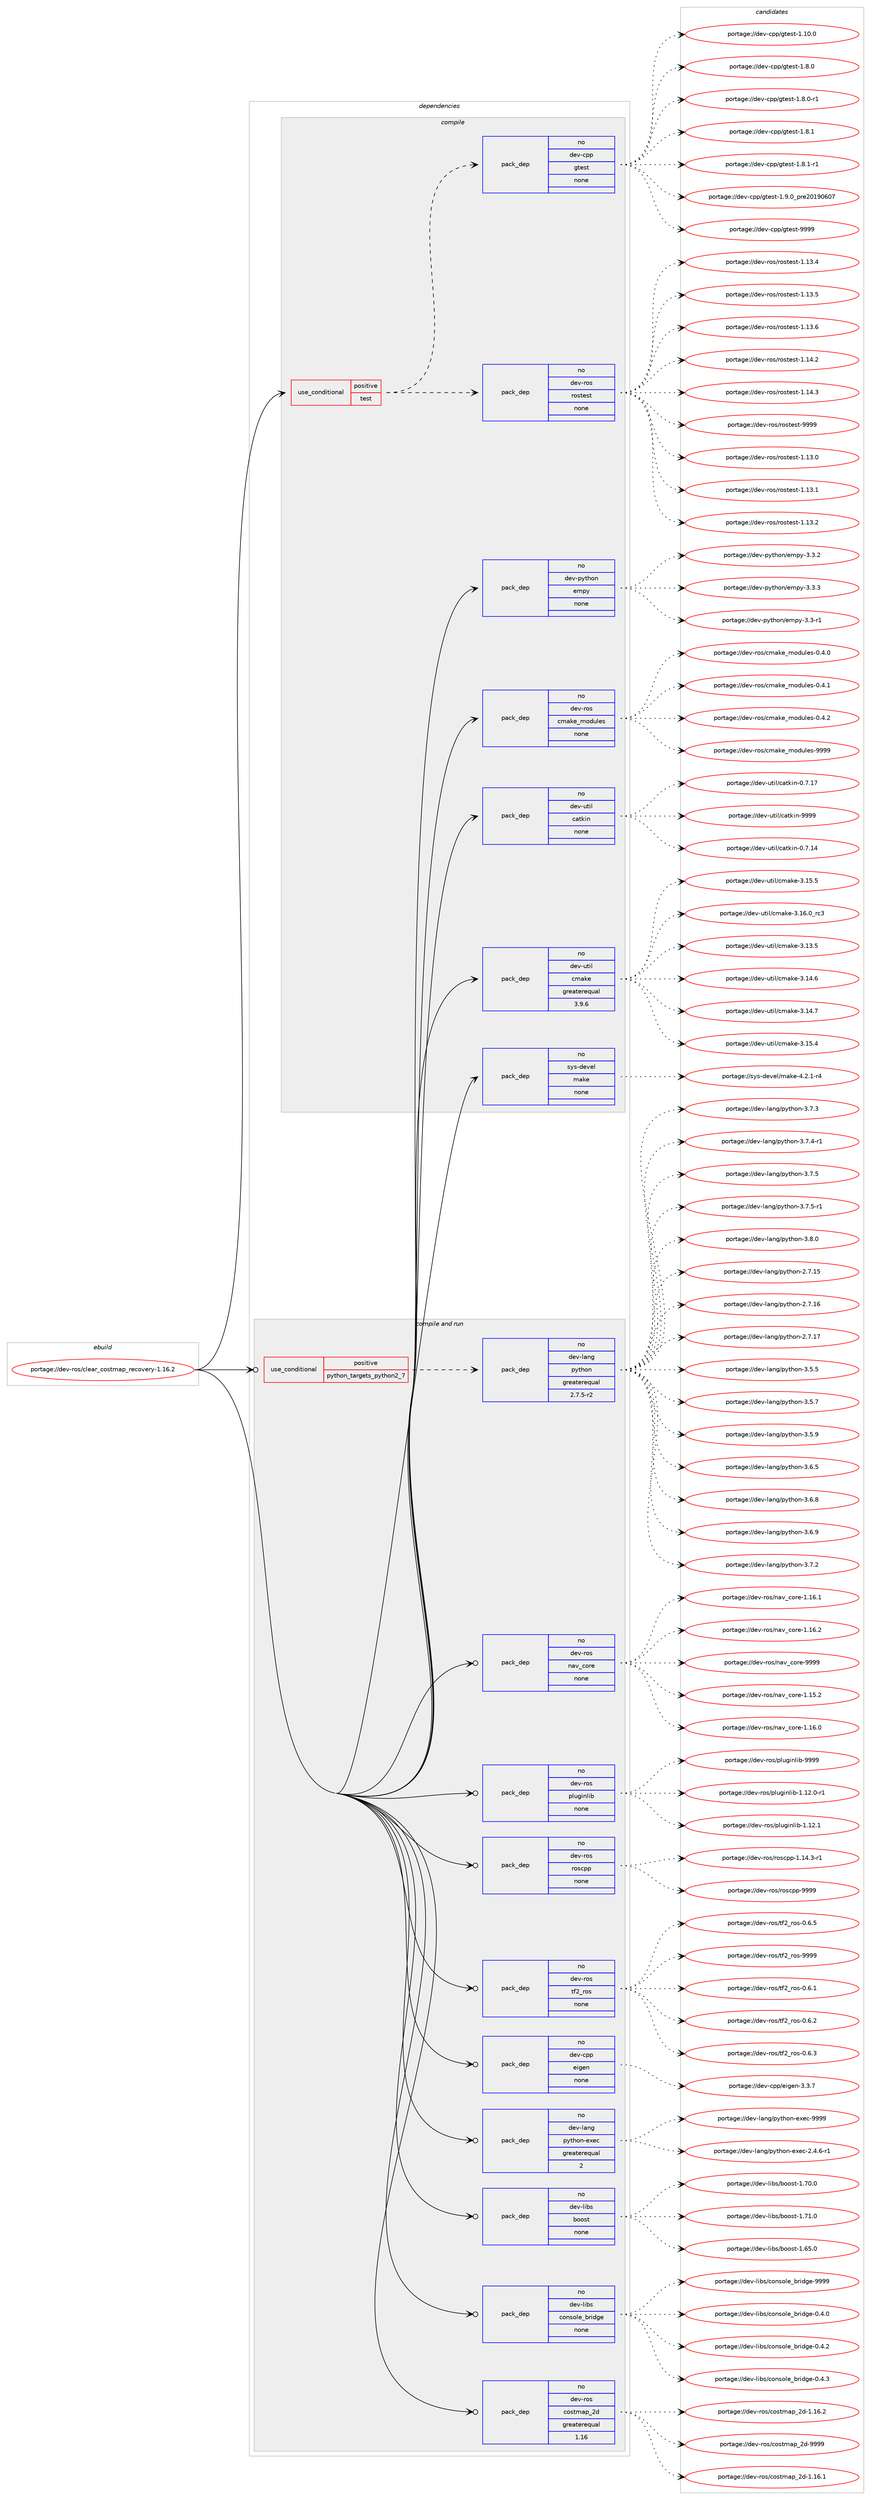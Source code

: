 digraph prolog {

# *************
# Graph options
# *************

newrank=true;
concentrate=true;
compound=true;
graph [rankdir=LR,fontname=Helvetica,fontsize=10,ranksep=1.5];#, ranksep=2.5, nodesep=0.2];
edge  [arrowhead=vee];
node  [fontname=Helvetica,fontsize=10];

# **********
# The ebuild
# **********

subgraph cluster_leftcol {
color=gray;
rank=same;
label=<<i>ebuild</i>>;
id [label="portage://dev-ros/clear_costmap_recovery-1.16.2", color=red, width=4, href="../dev-ros/clear_costmap_recovery-1.16.2.svg"];
}

# ****************
# The dependencies
# ****************

subgraph cluster_midcol {
color=gray;
label=<<i>dependencies</i>>;
subgraph cluster_compile {
fillcolor="#eeeeee";
style=filled;
label=<<i>compile</i>>;
subgraph cond42170 {
dependency184612 [label=<<TABLE BORDER="0" CELLBORDER="1" CELLSPACING="0" CELLPADDING="4"><TR><TD ROWSPAN="3" CELLPADDING="10">use_conditional</TD></TR><TR><TD>positive</TD></TR><TR><TD>test</TD></TR></TABLE>>, shape=none, color=red];
subgraph pack139014 {
dependency184613 [label=<<TABLE BORDER="0" CELLBORDER="1" CELLSPACING="0" CELLPADDING="4" WIDTH="220"><TR><TD ROWSPAN="6" CELLPADDING="30">pack_dep</TD></TR><TR><TD WIDTH="110">no</TD></TR><TR><TD>dev-ros</TD></TR><TR><TD>rostest</TD></TR><TR><TD>none</TD></TR><TR><TD></TD></TR></TABLE>>, shape=none, color=blue];
}
dependency184612:e -> dependency184613:w [weight=20,style="dashed",arrowhead="vee"];
subgraph pack139015 {
dependency184614 [label=<<TABLE BORDER="0" CELLBORDER="1" CELLSPACING="0" CELLPADDING="4" WIDTH="220"><TR><TD ROWSPAN="6" CELLPADDING="30">pack_dep</TD></TR><TR><TD WIDTH="110">no</TD></TR><TR><TD>dev-cpp</TD></TR><TR><TD>gtest</TD></TR><TR><TD>none</TD></TR><TR><TD></TD></TR></TABLE>>, shape=none, color=blue];
}
dependency184612:e -> dependency184614:w [weight=20,style="dashed",arrowhead="vee"];
}
id:e -> dependency184612:w [weight=20,style="solid",arrowhead="vee"];
subgraph pack139016 {
dependency184615 [label=<<TABLE BORDER="0" CELLBORDER="1" CELLSPACING="0" CELLPADDING="4" WIDTH="220"><TR><TD ROWSPAN="6" CELLPADDING="30">pack_dep</TD></TR><TR><TD WIDTH="110">no</TD></TR><TR><TD>dev-python</TD></TR><TR><TD>empy</TD></TR><TR><TD>none</TD></TR><TR><TD></TD></TR></TABLE>>, shape=none, color=blue];
}
id:e -> dependency184615:w [weight=20,style="solid",arrowhead="vee"];
subgraph pack139017 {
dependency184616 [label=<<TABLE BORDER="0" CELLBORDER="1" CELLSPACING="0" CELLPADDING="4" WIDTH="220"><TR><TD ROWSPAN="6" CELLPADDING="30">pack_dep</TD></TR><TR><TD WIDTH="110">no</TD></TR><TR><TD>dev-ros</TD></TR><TR><TD>cmake_modules</TD></TR><TR><TD>none</TD></TR><TR><TD></TD></TR></TABLE>>, shape=none, color=blue];
}
id:e -> dependency184616:w [weight=20,style="solid",arrowhead="vee"];
subgraph pack139018 {
dependency184617 [label=<<TABLE BORDER="0" CELLBORDER="1" CELLSPACING="0" CELLPADDING="4" WIDTH="220"><TR><TD ROWSPAN="6" CELLPADDING="30">pack_dep</TD></TR><TR><TD WIDTH="110">no</TD></TR><TR><TD>dev-util</TD></TR><TR><TD>catkin</TD></TR><TR><TD>none</TD></TR><TR><TD></TD></TR></TABLE>>, shape=none, color=blue];
}
id:e -> dependency184617:w [weight=20,style="solid",arrowhead="vee"];
subgraph pack139019 {
dependency184618 [label=<<TABLE BORDER="0" CELLBORDER="1" CELLSPACING="0" CELLPADDING="4" WIDTH="220"><TR><TD ROWSPAN="6" CELLPADDING="30">pack_dep</TD></TR><TR><TD WIDTH="110">no</TD></TR><TR><TD>dev-util</TD></TR><TR><TD>cmake</TD></TR><TR><TD>greaterequal</TD></TR><TR><TD>3.9.6</TD></TR></TABLE>>, shape=none, color=blue];
}
id:e -> dependency184618:w [weight=20,style="solid",arrowhead="vee"];
subgraph pack139020 {
dependency184619 [label=<<TABLE BORDER="0" CELLBORDER="1" CELLSPACING="0" CELLPADDING="4" WIDTH="220"><TR><TD ROWSPAN="6" CELLPADDING="30">pack_dep</TD></TR><TR><TD WIDTH="110">no</TD></TR><TR><TD>sys-devel</TD></TR><TR><TD>make</TD></TR><TR><TD>none</TD></TR><TR><TD></TD></TR></TABLE>>, shape=none, color=blue];
}
id:e -> dependency184619:w [weight=20,style="solid",arrowhead="vee"];
}
subgraph cluster_compileandrun {
fillcolor="#eeeeee";
style=filled;
label=<<i>compile and run</i>>;
subgraph cond42171 {
dependency184620 [label=<<TABLE BORDER="0" CELLBORDER="1" CELLSPACING="0" CELLPADDING="4"><TR><TD ROWSPAN="3" CELLPADDING="10">use_conditional</TD></TR><TR><TD>positive</TD></TR><TR><TD>python_targets_python2_7</TD></TR></TABLE>>, shape=none, color=red];
subgraph pack139021 {
dependency184621 [label=<<TABLE BORDER="0" CELLBORDER="1" CELLSPACING="0" CELLPADDING="4" WIDTH="220"><TR><TD ROWSPAN="6" CELLPADDING="30">pack_dep</TD></TR><TR><TD WIDTH="110">no</TD></TR><TR><TD>dev-lang</TD></TR><TR><TD>python</TD></TR><TR><TD>greaterequal</TD></TR><TR><TD>2.7.5-r2</TD></TR></TABLE>>, shape=none, color=blue];
}
dependency184620:e -> dependency184621:w [weight=20,style="dashed",arrowhead="vee"];
}
id:e -> dependency184620:w [weight=20,style="solid",arrowhead="odotvee"];
subgraph pack139022 {
dependency184622 [label=<<TABLE BORDER="0" CELLBORDER="1" CELLSPACING="0" CELLPADDING="4" WIDTH="220"><TR><TD ROWSPAN="6" CELLPADDING="30">pack_dep</TD></TR><TR><TD WIDTH="110">no</TD></TR><TR><TD>dev-cpp</TD></TR><TR><TD>eigen</TD></TR><TR><TD>none</TD></TR><TR><TD></TD></TR></TABLE>>, shape=none, color=blue];
}
id:e -> dependency184622:w [weight=20,style="solid",arrowhead="odotvee"];
subgraph pack139023 {
dependency184623 [label=<<TABLE BORDER="0" CELLBORDER="1" CELLSPACING="0" CELLPADDING="4" WIDTH="220"><TR><TD ROWSPAN="6" CELLPADDING="30">pack_dep</TD></TR><TR><TD WIDTH="110">no</TD></TR><TR><TD>dev-lang</TD></TR><TR><TD>python-exec</TD></TR><TR><TD>greaterequal</TD></TR><TR><TD>2</TD></TR></TABLE>>, shape=none, color=blue];
}
id:e -> dependency184623:w [weight=20,style="solid",arrowhead="odotvee"];
subgraph pack139024 {
dependency184624 [label=<<TABLE BORDER="0" CELLBORDER="1" CELLSPACING="0" CELLPADDING="4" WIDTH="220"><TR><TD ROWSPAN="6" CELLPADDING="30">pack_dep</TD></TR><TR><TD WIDTH="110">no</TD></TR><TR><TD>dev-libs</TD></TR><TR><TD>boost</TD></TR><TR><TD>none</TD></TR><TR><TD></TD></TR></TABLE>>, shape=none, color=blue];
}
id:e -> dependency184624:w [weight=20,style="solid",arrowhead="odotvee"];
subgraph pack139025 {
dependency184625 [label=<<TABLE BORDER="0" CELLBORDER="1" CELLSPACING="0" CELLPADDING="4" WIDTH="220"><TR><TD ROWSPAN="6" CELLPADDING="30">pack_dep</TD></TR><TR><TD WIDTH="110">no</TD></TR><TR><TD>dev-libs</TD></TR><TR><TD>console_bridge</TD></TR><TR><TD>none</TD></TR><TR><TD></TD></TR></TABLE>>, shape=none, color=blue];
}
id:e -> dependency184625:w [weight=20,style="solid",arrowhead="odotvee"];
subgraph pack139026 {
dependency184626 [label=<<TABLE BORDER="0" CELLBORDER="1" CELLSPACING="0" CELLPADDING="4" WIDTH="220"><TR><TD ROWSPAN="6" CELLPADDING="30">pack_dep</TD></TR><TR><TD WIDTH="110">no</TD></TR><TR><TD>dev-ros</TD></TR><TR><TD>costmap_2d</TD></TR><TR><TD>greaterequal</TD></TR><TR><TD>1.16</TD></TR></TABLE>>, shape=none, color=blue];
}
id:e -> dependency184626:w [weight=20,style="solid",arrowhead="odotvee"];
subgraph pack139027 {
dependency184627 [label=<<TABLE BORDER="0" CELLBORDER="1" CELLSPACING="0" CELLPADDING="4" WIDTH="220"><TR><TD ROWSPAN="6" CELLPADDING="30">pack_dep</TD></TR><TR><TD WIDTH="110">no</TD></TR><TR><TD>dev-ros</TD></TR><TR><TD>nav_core</TD></TR><TR><TD>none</TD></TR><TR><TD></TD></TR></TABLE>>, shape=none, color=blue];
}
id:e -> dependency184627:w [weight=20,style="solid",arrowhead="odotvee"];
subgraph pack139028 {
dependency184628 [label=<<TABLE BORDER="0" CELLBORDER="1" CELLSPACING="0" CELLPADDING="4" WIDTH="220"><TR><TD ROWSPAN="6" CELLPADDING="30">pack_dep</TD></TR><TR><TD WIDTH="110">no</TD></TR><TR><TD>dev-ros</TD></TR><TR><TD>pluginlib</TD></TR><TR><TD>none</TD></TR><TR><TD></TD></TR></TABLE>>, shape=none, color=blue];
}
id:e -> dependency184628:w [weight=20,style="solid",arrowhead="odotvee"];
subgraph pack139029 {
dependency184629 [label=<<TABLE BORDER="0" CELLBORDER="1" CELLSPACING="0" CELLPADDING="4" WIDTH="220"><TR><TD ROWSPAN="6" CELLPADDING="30">pack_dep</TD></TR><TR><TD WIDTH="110">no</TD></TR><TR><TD>dev-ros</TD></TR><TR><TD>roscpp</TD></TR><TR><TD>none</TD></TR><TR><TD></TD></TR></TABLE>>, shape=none, color=blue];
}
id:e -> dependency184629:w [weight=20,style="solid",arrowhead="odotvee"];
subgraph pack139030 {
dependency184630 [label=<<TABLE BORDER="0" CELLBORDER="1" CELLSPACING="0" CELLPADDING="4" WIDTH="220"><TR><TD ROWSPAN="6" CELLPADDING="30">pack_dep</TD></TR><TR><TD WIDTH="110">no</TD></TR><TR><TD>dev-ros</TD></TR><TR><TD>tf2_ros</TD></TR><TR><TD>none</TD></TR><TR><TD></TD></TR></TABLE>>, shape=none, color=blue];
}
id:e -> dependency184630:w [weight=20,style="solid",arrowhead="odotvee"];
}
subgraph cluster_run {
fillcolor="#eeeeee";
style=filled;
label=<<i>run</i>>;
}
}

# **************
# The candidates
# **************

subgraph cluster_choices {
rank=same;
color=gray;
label=<<i>candidates</i>>;

subgraph choice139014 {
color=black;
nodesep=1;
choiceportage100101118451141111154711411111511610111511645494649514648 [label="portage://dev-ros/rostest-1.13.0", color=red, width=4,href="../dev-ros/rostest-1.13.0.svg"];
choiceportage100101118451141111154711411111511610111511645494649514649 [label="portage://dev-ros/rostest-1.13.1", color=red, width=4,href="../dev-ros/rostest-1.13.1.svg"];
choiceportage100101118451141111154711411111511610111511645494649514650 [label="portage://dev-ros/rostest-1.13.2", color=red, width=4,href="../dev-ros/rostest-1.13.2.svg"];
choiceportage100101118451141111154711411111511610111511645494649514652 [label="portage://dev-ros/rostest-1.13.4", color=red, width=4,href="../dev-ros/rostest-1.13.4.svg"];
choiceportage100101118451141111154711411111511610111511645494649514653 [label="portage://dev-ros/rostest-1.13.5", color=red, width=4,href="../dev-ros/rostest-1.13.5.svg"];
choiceportage100101118451141111154711411111511610111511645494649514654 [label="portage://dev-ros/rostest-1.13.6", color=red, width=4,href="../dev-ros/rostest-1.13.6.svg"];
choiceportage100101118451141111154711411111511610111511645494649524650 [label="portage://dev-ros/rostest-1.14.2", color=red, width=4,href="../dev-ros/rostest-1.14.2.svg"];
choiceportage100101118451141111154711411111511610111511645494649524651 [label="portage://dev-ros/rostest-1.14.3", color=red, width=4,href="../dev-ros/rostest-1.14.3.svg"];
choiceportage10010111845114111115471141111151161011151164557575757 [label="portage://dev-ros/rostest-9999", color=red, width=4,href="../dev-ros/rostest-9999.svg"];
dependency184613:e -> choiceportage100101118451141111154711411111511610111511645494649514648:w [style=dotted,weight="100"];
dependency184613:e -> choiceportage100101118451141111154711411111511610111511645494649514649:w [style=dotted,weight="100"];
dependency184613:e -> choiceportage100101118451141111154711411111511610111511645494649514650:w [style=dotted,weight="100"];
dependency184613:e -> choiceportage100101118451141111154711411111511610111511645494649514652:w [style=dotted,weight="100"];
dependency184613:e -> choiceportage100101118451141111154711411111511610111511645494649514653:w [style=dotted,weight="100"];
dependency184613:e -> choiceportage100101118451141111154711411111511610111511645494649514654:w [style=dotted,weight="100"];
dependency184613:e -> choiceportage100101118451141111154711411111511610111511645494649524650:w [style=dotted,weight="100"];
dependency184613:e -> choiceportage100101118451141111154711411111511610111511645494649524651:w [style=dotted,weight="100"];
dependency184613:e -> choiceportage10010111845114111115471141111151161011151164557575757:w [style=dotted,weight="100"];
}
subgraph choice139015 {
color=black;
nodesep=1;
choiceportage10010111845991121124710311610111511645494649484648 [label="portage://dev-cpp/gtest-1.10.0", color=red, width=4,href="../dev-cpp/gtest-1.10.0.svg"];
choiceportage100101118459911211247103116101115116454946564648 [label="portage://dev-cpp/gtest-1.8.0", color=red, width=4,href="../dev-cpp/gtest-1.8.0.svg"];
choiceportage1001011184599112112471031161011151164549465646484511449 [label="portage://dev-cpp/gtest-1.8.0-r1", color=red, width=4,href="../dev-cpp/gtest-1.8.0-r1.svg"];
choiceportage100101118459911211247103116101115116454946564649 [label="portage://dev-cpp/gtest-1.8.1", color=red, width=4,href="../dev-cpp/gtest-1.8.1.svg"];
choiceportage1001011184599112112471031161011151164549465646494511449 [label="portage://dev-cpp/gtest-1.8.1-r1", color=red, width=4,href="../dev-cpp/gtest-1.8.1-r1.svg"];
choiceportage100101118459911211247103116101115116454946574648951121141015048495748544855 [label="portage://dev-cpp/gtest-1.9.0_pre20190607", color=red, width=4,href="../dev-cpp/gtest-1.9.0_pre20190607.svg"];
choiceportage1001011184599112112471031161011151164557575757 [label="portage://dev-cpp/gtest-9999", color=red, width=4,href="../dev-cpp/gtest-9999.svg"];
dependency184614:e -> choiceportage10010111845991121124710311610111511645494649484648:w [style=dotted,weight="100"];
dependency184614:e -> choiceportage100101118459911211247103116101115116454946564648:w [style=dotted,weight="100"];
dependency184614:e -> choiceportage1001011184599112112471031161011151164549465646484511449:w [style=dotted,weight="100"];
dependency184614:e -> choiceportage100101118459911211247103116101115116454946564649:w [style=dotted,weight="100"];
dependency184614:e -> choiceportage1001011184599112112471031161011151164549465646494511449:w [style=dotted,weight="100"];
dependency184614:e -> choiceportage100101118459911211247103116101115116454946574648951121141015048495748544855:w [style=dotted,weight="100"];
dependency184614:e -> choiceportage1001011184599112112471031161011151164557575757:w [style=dotted,weight="100"];
}
subgraph choice139016 {
color=black;
nodesep=1;
choiceportage1001011184511212111610411111047101109112121455146514511449 [label="portage://dev-python/empy-3.3-r1", color=red, width=4,href="../dev-python/empy-3.3-r1.svg"];
choiceportage1001011184511212111610411111047101109112121455146514650 [label="portage://dev-python/empy-3.3.2", color=red, width=4,href="../dev-python/empy-3.3.2.svg"];
choiceportage1001011184511212111610411111047101109112121455146514651 [label="portage://dev-python/empy-3.3.3", color=red, width=4,href="../dev-python/empy-3.3.3.svg"];
dependency184615:e -> choiceportage1001011184511212111610411111047101109112121455146514511449:w [style=dotted,weight="100"];
dependency184615:e -> choiceportage1001011184511212111610411111047101109112121455146514650:w [style=dotted,weight="100"];
dependency184615:e -> choiceportage1001011184511212111610411111047101109112121455146514651:w [style=dotted,weight="100"];
}
subgraph choice139017 {
color=black;
nodesep=1;
choiceportage1001011184511411111547991099710710195109111100117108101115454846524648 [label="portage://dev-ros/cmake_modules-0.4.0", color=red, width=4,href="../dev-ros/cmake_modules-0.4.0.svg"];
choiceportage1001011184511411111547991099710710195109111100117108101115454846524649 [label="portage://dev-ros/cmake_modules-0.4.1", color=red, width=4,href="../dev-ros/cmake_modules-0.4.1.svg"];
choiceportage1001011184511411111547991099710710195109111100117108101115454846524650 [label="portage://dev-ros/cmake_modules-0.4.2", color=red, width=4,href="../dev-ros/cmake_modules-0.4.2.svg"];
choiceportage10010111845114111115479910997107101951091111001171081011154557575757 [label="portage://dev-ros/cmake_modules-9999", color=red, width=4,href="../dev-ros/cmake_modules-9999.svg"];
dependency184616:e -> choiceportage1001011184511411111547991099710710195109111100117108101115454846524648:w [style=dotted,weight="100"];
dependency184616:e -> choiceportage1001011184511411111547991099710710195109111100117108101115454846524649:w [style=dotted,weight="100"];
dependency184616:e -> choiceportage1001011184511411111547991099710710195109111100117108101115454846524650:w [style=dotted,weight="100"];
dependency184616:e -> choiceportage10010111845114111115479910997107101951091111001171081011154557575757:w [style=dotted,weight="100"];
}
subgraph choice139018 {
color=black;
nodesep=1;
choiceportage1001011184511711610510847999711610710511045484655464952 [label="portage://dev-util/catkin-0.7.14", color=red, width=4,href="../dev-util/catkin-0.7.14.svg"];
choiceportage1001011184511711610510847999711610710511045484655464955 [label="portage://dev-util/catkin-0.7.17", color=red, width=4,href="../dev-util/catkin-0.7.17.svg"];
choiceportage100101118451171161051084799971161071051104557575757 [label="portage://dev-util/catkin-9999", color=red, width=4,href="../dev-util/catkin-9999.svg"];
dependency184617:e -> choiceportage1001011184511711610510847999711610710511045484655464952:w [style=dotted,weight="100"];
dependency184617:e -> choiceportage1001011184511711610510847999711610710511045484655464955:w [style=dotted,weight="100"];
dependency184617:e -> choiceportage100101118451171161051084799971161071051104557575757:w [style=dotted,weight="100"];
}
subgraph choice139019 {
color=black;
nodesep=1;
choiceportage1001011184511711610510847991099710710145514649514653 [label="portage://dev-util/cmake-3.13.5", color=red, width=4,href="../dev-util/cmake-3.13.5.svg"];
choiceportage1001011184511711610510847991099710710145514649524654 [label="portage://dev-util/cmake-3.14.6", color=red, width=4,href="../dev-util/cmake-3.14.6.svg"];
choiceportage1001011184511711610510847991099710710145514649524655 [label="portage://dev-util/cmake-3.14.7", color=red, width=4,href="../dev-util/cmake-3.14.7.svg"];
choiceportage1001011184511711610510847991099710710145514649534652 [label="portage://dev-util/cmake-3.15.4", color=red, width=4,href="../dev-util/cmake-3.15.4.svg"];
choiceportage1001011184511711610510847991099710710145514649534653 [label="portage://dev-util/cmake-3.15.5", color=red, width=4,href="../dev-util/cmake-3.15.5.svg"];
choiceportage1001011184511711610510847991099710710145514649544648951149951 [label="portage://dev-util/cmake-3.16.0_rc3", color=red, width=4,href="../dev-util/cmake-3.16.0_rc3.svg"];
dependency184618:e -> choiceportage1001011184511711610510847991099710710145514649514653:w [style=dotted,weight="100"];
dependency184618:e -> choiceportage1001011184511711610510847991099710710145514649524654:w [style=dotted,weight="100"];
dependency184618:e -> choiceportage1001011184511711610510847991099710710145514649524655:w [style=dotted,weight="100"];
dependency184618:e -> choiceportage1001011184511711610510847991099710710145514649534652:w [style=dotted,weight="100"];
dependency184618:e -> choiceportage1001011184511711610510847991099710710145514649534653:w [style=dotted,weight="100"];
dependency184618:e -> choiceportage1001011184511711610510847991099710710145514649544648951149951:w [style=dotted,weight="100"];
}
subgraph choice139020 {
color=black;
nodesep=1;
choiceportage1151211154510010111810110847109971071014552465046494511452 [label="portage://sys-devel/make-4.2.1-r4", color=red, width=4,href="../sys-devel/make-4.2.1-r4.svg"];
dependency184619:e -> choiceportage1151211154510010111810110847109971071014552465046494511452:w [style=dotted,weight="100"];
}
subgraph choice139021 {
color=black;
nodesep=1;
choiceportage10010111845108971101034711212111610411111045504655464953 [label="portage://dev-lang/python-2.7.15", color=red, width=4,href="../dev-lang/python-2.7.15.svg"];
choiceportage10010111845108971101034711212111610411111045504655464954 [label="portage://dev-lang/python-2.7.16", color=red, width=4,href="../dev-lang/python-2.7.16.svg"];
choiceportage10010111845108971101034711212111610411111045504655464955 [label="portage://dev-lang/python-2.7.17", color=red, width=4,href="../dev-lang/python-2.7.17.svg"];
choiceportage100101118451089711010347112121116104111110455146534653 [label="portage://dev-lang/python-3.5.5", color=red, width=4,href="../dev-lang/python-3.5.5.svg"];
choiceportage100101118451089711010347112121116104111110455146534655 [label="portage://dev-lang/python-3.5.7", color=red, width=4,href="../dev-lang/python-3.5.7.svg"];
choiceportage100101118451089711010347112121116104111110455146534657 [label="portage://dev-lang/python-3.5.9", color=red, width=4,href="../dev-lang/python-3.5.9.svg"];
choiceportage100101118451089711010347112121116104111110455146544653 [label="portage://dev-lang/python-3.6.5", color=red, width=4,href="../dev-lang/python-3.6.5.svg"];
choiceportage100101118451089711010347112121116104111110455146544656 [label="portage://dev-lang/python-3.6.8", color=red, width=4,href="../dev-lang/python-3.6.8.svg"];
choiceportage100101118451089711010347112121116104111110455146544657 [label="portage://dev-lang/python-3.6.9", color=red, width=4,href="../dev-lang/python-3.6.9.svg"];
choiceportage100101118451089711010347112121116104111110455146554650 [label="portage://dev-lang/python-3.7.2", color=red, width=4,href="../dev-lang/python-3.7.2.svg"];
choiceportage100101118451089711010347112121116104111110455146554651 [label="portage://dev-lang/python-3.7.3", color=red, width=4,href="../dev-lang/python-3.7.3.svg"];
choiceportage1001011184510897110103471121211161041111104551465546524511449 [label="portage://dev-lang/python-3.7.4-r1", color=red, width=4,href="../dev-lang/python-3.7.4-r1.svg"];
choiceportage100101118451089711010347112121116104111110455146554653 [label="portage://dev-lang/python-3.7.5", color=red, width=4,href="../dev-lang/python-3.7.5.svg"];
choiceportage1001011184510897110103471121211161041111104551465546534511449 [label="portage://dev-lang/python-3.7.5-r1", color=red, width=4,href="../dev-lang/python-3.7.5-r1.svg"];
choiceportage100101118451089711010347112121116104111110455146564648 [label="portage://dev-lang/python-3.8.0", color=red, width=4,href="../dev-lang/python-3.8.0.svg"];
dependency184621:e -> choiceportage10010111845108971101034711212111610411111045504655464953:w [style=dotted,weight="100"];
dependency184621:e -> choiceportage10010111845108971101034711212111610411111045504655464954:w [style=dotted,weight="100"];
dependency184621:e -> choiceportage10010111845108971101034711212111610411111045504655464955:w [style=dotted,weight="100"];
dependency184621:e -> choiceportage100101118451089711010347112121116104111110455146534653:w [style=dotted,weight="100"];
dependency184621:e -> choiceportage100101118451089711010347112121116104111110455146534655:w [style=dotted,weight="100"];
dependency184621:e -> choiceportage100101118451089711010347112121116104111110455146534657:w [style=dotted,weight="100"];
dependency184621:e -> choiceportage100101118451089711010347112121116104111110455146544653:w [style=dotted,weight="100"];
dependency184621:e -> choiceportage100101118451089711010347112121116104111110455146544656:w [style=dotted,weight="100"];
dependency184621:e -> choiceportage100101118451089711010347112121116104111110455146544657:w [style=dotted,weight="100"];
dependency184621:e -> choiceportage100101118451089711010347112121116104111110455146554650:w [style=dotted,weight="100"];
dependency184621:e -> choiceportage100101118451089711010347112121116104111110455146554651:w [style=dotted,weight="100"];
dependency184621:e -> choiceportage1001011184510897110103471121211161041111104551465546524511449:w [style=dotted,weight="100"];
dependency184621:e -> choiceportage100101118451089711010347112121116104111110455146554653:w [style=dotted,weight="100"];
dependency184621:e -> choiceportage1001011184510897110103471121211161041111104551465546534511449:w [style=dotted,weight="100"];
dependency184621:e -> choiceportage100101118451089711010347112121116104111110455146564648:w [style=dotted,weight="100"];
}
subgraph choice139022 {
color=black;
nodesep=1;
choiceportage100101118459911211247101105103101110455146514655 [label="portage://dev-cpp/eigen-3.3.7", color=red, width=4,href="../dev-cpp/eigen-3.3.7.svg"];
dependency184622:e -> choiceportage100101118459911211247101105103101110455146514655:w [style=dotted,weight="100"];
}
subgraph choice139023 {
color=black;
nodesep=1;
choiceportage10010111845108971101034711212111610411111045101120101994550465246544511449 [label="portage://dev-lang/python-exec-2.4.6-r1", color=red, width=4,href="../dev-lang/python-exec-2.4.6-r1.svg"];
choiceportage10010111845108971101034711212111610411111045101120101994557575757 [label="portage://dev-lang/python-exec-9999", color=red, width=4,href="../dev-lang/python-exec-9999.svg"];
dependency184623:e -> choiceportage10010111845108971101034711212111610411111045101120101994550465246544511449:w [style=dotted,weight="100"];
dependency184623:e -> choiceportage10010111845108971101034711212111610411111045101120101994557575757:w [style=dotted,weight="100"];
}
subgraph choice139024 {
color=black;
nodesep=1;
choiceportage1001011184510810598115479811111111511645494654534648 [label="portage://dev-libs/boost-1.65.0", color=red, width=4,href="../dev-libs/boost-1.65.0.svg"];
choiceportage1001011184510810598115479811111111511645494655484648 [label="portage://dev-libs/boost-1.70.0", color=red, width=4,href="../dev-libs/boost-1.70.0.svg"];
choiceportage1001011184510810598115479811111111511645494655494648 [label="portage://dev-libs/boost-1.71.0", color=red, width=4,href="../dev-libs/boost-1.71.0.svg"];
dependency184624:e -> choiceportage1001011184510810598115479811111111511645494654534648:w [style=dotted,weight="100"];
dependency184624:e -> choiceportage1001011184510810598115479811111111511645494655484648:w [style=dotted,weight="100"];
dependency184624:e -> choiceportage1001011184510810598115479811111111511645494655494648:w [style=dotted,weight="100"];
}
subgraph choice139025 {
color=black;
nodesep=1;
choiceportage100101118451081059811547991111101151111081019598114105100103101454846524648 [label="portage://dev-libs/console_bridge-0.4.0", color=red, width=4,href="../dev-libs/console_bridge-0.4.0.svg"];
choiceportage100101118451081059811547991111101151111081019598114105100103101454846524650 [label="portage://dev-libs/console_bridge-0.4.2", color=red, width=4,href="../dev-libs/console_bridge-0.4.2.svg"];
choiceportage100101118451081059811547991111101151111081019598114105100103101454846524651 [label="portage://dev-libs/console_bridge-0.4.3", color=red, width=4,href="../dev-libs/console_bridge-0.4.3.svg"];
choiceportage1001011184510810598115479911111011511110810195981141051001031014557575757 [label="portage://dev-libs/console_bridge-9999", color=red, width=4,href="../dev-libs/console_bridge-9999.svg"];
dependency184625:e -> choiceportage100101118451081059811547991111101151111081019598114105100103101454846524648:w [style=dotted,weight="100"];
dependency184625:e -> choiceportage100101118451081059811547991111101151111081019598114105100103101454846524650:w [style=dotted,weight="100"];
dependency184625:e -> choiceportage100101118451081059811547991111101151111081019598114105100103101454846524651:w [style=dotted,weight="100"];
dependency184625:e -> choiceportage1001011184510810598115479911111011511110810195981141051001031014557575757:w [style=dotted,weight="100"];
}
subgraph choice139026 {
color=black;
nodesep=1;
choiceportage10010111845114111115479911111511610997112955010045494649544649 [label="portage://dev-ros/costmap_2d-1.16.1", color=red, width=4,href="../dev-ros/costmap_2d-1.16.1.svg"];
choiceportage10010111845114111115479911111511610997112955010045494649544650 [label="portage://dev-ros/costmap_2d-1.16.2", color=red, width=4,href="../dev-ros/costmap_2d-1.16.2.svg"];
choiceportage1001011184511411111547991111151161099711295501004557575757 [label="portage://dev-ros/costmap_2d-9999", color=red, width=4,href="../dev-ros/costmap_2d-9999.svg"];
dependency184626:e -> choiceportage10010111845114111115479911111511610997112955010045494649544649:w [style=dotted,weight="100"];
dependency184626:e -> choiceportage10010111845114111115479911111511610997112955010045494649544650:w [style=dotted,weight="100"];
dependency184626:e -> choiceportage1001011184511411111547991111151161099711295501004557575757:w [style=dotted,weight="100"];
}
subgraph choice139027 {
color=black;
nodesep=1;
choiceportage100101118451141111154711097118959911111410145494649534650 [label="portage://dev-ros/nav_core-1.15.2", color=red, width=4,href="../dev-ros/nav_core-1.15.2.svg"];
choiceportage100101118451141111154711097118959911111410145494649544648 [label="portage://dev-ros/nav_core-1.16.0", color=red, width=4,href="../dev-ros/nav_core-1.16.0.svg"];
choiceportage100101118451141111154711097118959911111410145494649544649 [label="portage://dev-ros/nav_core-1.16.1", color=red, width=4,href="../dev-ros/nav_core-1.16.1.svg"];
choiceportage100101118451141111154711097118959911111410145494649544650 [label="portage://dev-ros/nav_core-1.16.2", color=red, width=4,href="../dev-ros/nav_core-1.16.2.svg"];
choiceportage10010111845114111115471109711895991111141014557575757 [label="portage://dev-ros/nav_core-9999", color=red, width=4,href="../dev-ros/nav_core-9999.svg"];
dependency184627:e -> choiceportage100101118451141111154711097118959911111410145494649534650:w [style=dotted,weight="100"];
dependency184627:e -> choiceportage100101118451141111154711097118959911111410145494649544648:w [style=dotted,weight="100"];
dependency184627:e -> choiceportage100101118451141111154711097118959911111410145494649544649:w [style=dotted,weight="100"];
dependency184627:e -> choiceportage100101118451141111154711097118959911111410145494649544650:w [style=dotted,weight="100"];
dependency184627:e -> choiceportage10010111845114111115471109711895991111141014557575757:w [style=dotted,weight="100"];
}
subgraph choice139028 {
color=black;
nodesep=1;
choiceportage100101118451141111154711210811710310511010810598454946495046484511449 [label="portage://dev-ros/pluginlib-1.12.0-r1", color=red, width=4,href="../dev-ros/pluginlib-1.12.0-r1.svg"];
choiceportage10010111845114111115471121081171031051101081059845494649504649 [label="portage://dev-ros/pluginlib-1.12.1", color=red, width=4,href="../dev-ros/pluginlib-1.12.1.svg"];
choiceportage1001011184511411111547112108117103105110108105984557575757 [label="portage://dev-ros/pluginlib-9999", color=red, width=4,href="../dev-ros/pluginlib-9999.svg"];
dependency184628:e -> choiceportage100101118451141111154711210811710310511010810598454946495046484511449:w [style=dotted,weight="100"];
dependency184628:e -> choiceportage10010111845114111115471121081171031051101081059845494649504649:w [style=dotted,weight="100"];
dependency184628:e -> choiceportage1001011184511411111547112108117103105110108105984557575757:w [style=dotted,weight="100"];
}
subgraph choice139029 {
color=black;
nodesep=1;
choiceportage100101118451141111154711411111599112112454946495246514511449 [label="portage://dev-ros/roscpp-1.14.3-r1", color=red, width=4,href="../dev-ros/roscpp-1.14.3-r1.svg"];
choiceportage1001011184511411111547114111115991121124557575757 [label="portage://dev-ros/roscpp-9999", color=red, width=4,href="../dev-ros/roscpp-9999.svg"];
dependency184629:e -> choiceportage100101118451141111154711411111599112112454946495246514511449:w [style=dotted,weight="100"];
dependency184629:e -> choiceportage1001011184511411111547114111115991121124557575757:w [style=dotted,weight="100"];
}
subgraph choice139030 {
color=black;
nodesep=1;
choiceportage10010111845114111115471161025095114111115454846544649 [label="portage://dev-ros/tf2_ros-0.6.1", color=red, width=4,href="../dev-ros/tf2_ros-0.6.1.svg"];
choiceportage10010111845114111115471161025095114111115454846544650 [label="portage://dev-ros/tf2_ros-0.6.2", color=red, width=4,href="../dev-ros/tf2_ros-0.6.2.svg"];
choiceportage10010111845114111115471161025095114111115454846544651 [label="portage://dev-ros/tf2_ros-0.6.3", color=red, width=4,href="../dev-ros/tf2_ros-0.6.3.svg"];
choiceportage10010111845114111115471161025095114111115454846544653 [label="portage://dev-ros/tf2_ros-0.6.5", color=red, width=4,href="../dev-ros/tf2_ros-0.6.5.svg"];
choiceportage100101118451141111154711610250951141111154557575757 [label="portage://dev-ros/tf2_ros-9999", color=red, width=4,href="../dev-ros/tf2_ros-9999.svg"];
dependency184630:e -> choiceportage10010111845114111115471161025095114111115454846544649:w [style=dotted,weight="100"];
dependency184630:e -> choiceportage10010111845114111115471161025095114111115454846544650:w [style=dotted,weight="100"];
dependency184630:e -> choiceportage10010111845114111115471161025095114111115454846544651:w [style=dotted,weight="100"];
dependency184630:e -> choiceportage10010111845114111115471161025095114111115454846544653:w [style=dotted,weight="100"];
dependency184630:e -> choiceportage100101118451141111154711610250951141111154557575757:w [style=dotted,weight="100"];
}
}

}
